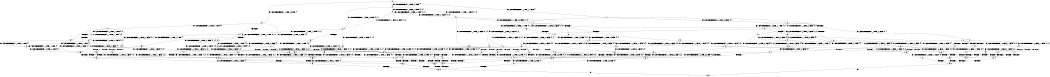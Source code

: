 digraph BCG {
size = "7, 10.5";
center = TRUE;
node [shape = circle];
0 [peripheries = 2];
0 -> 1 [label = "EX !1 !ATOMIC_EXCH_BRANCH (1, +1, TRUE, +1, 1, FALSE) !{}"];
0 -> 2 [label = "EX !2 !ATOMIC_EXCH_BRANCH (1, +0, TRUE, +0, 1, TRUE) !{}"];
0 -> 3 [label = "EX !0 !ATOMIC_EXCH_BRANCH (1, +1, TRUE, +0, 3, TRUE) !{}"];
1 -> 4 [label = "TERMINATE !1"];
1 -> 5 [label = "EX !2 !ATOMIC_EXCH_BRANCH (1, +0, TRUE, +0, 1, FALSE) !{0, 1}"];
1 -> 6 [label = "EX !0 !ATOMIC_EXCH_BRANCH (1, +1, TRUE, +0, 3, FALSE) !{0, 1}"];
2 -> 7 [label = "EX !1 !ATOMIC_EXCH_BRANCH (1, +1, TRUE, +1, 1, FALSE) !{0, 1, 2}"];
2 -> 8 [label = "EX !0 !ATOMIC_EXCH_BRANCH (1, +1, TRUE, +0, 3, TRUE) !{0, 1, 2}"];
2 -> 9 [label = "EX !2 !ATOMIC_EXCH_BRANCH (1, +0, TRUE, +0, 1, TRUE) !{0, 1, 2}"];
3 -> 10 [label = "TERMINATE !0"];
3 -> 11 [label = "EX !1 !ATOMIC_EXCH_BRANCH (1, +1, TRUE, +1, 1, TRUE) !{0}"];
3 -> 12 [label = "EX !2 !ATOMIC_EXCH_BRANCH (1, +0, TRUE, +0, 1, FALSE) !{0}"];
4 -> 13 [label = "EX !2 !ATOMIC_EXCH_BRANCH (1, +0, TRUE, +0, 1, FALSE) !{0}"];
4 -> 14 [label = "EX !0 !ATOMIC_EXCH_BRANCH (1, +1, TRUE, +0, 3, FALSE) !{0}"];
5 -> 15 [label = "TERMINATE !1"];
5 -> 16 [label = "TERMINATE !2"];
5 -> 17 [label = "EX !0 !ATOMIC_EXCH_BRANCH (1, +1, TRUE, +0, 3, TRUE) !{0, 1, 2}"];
6 -> 18 [label = "TERMINATE !1"];
6 -> 19 [label = "EX !2 !ATOMIC_EXCH_BRANCH (1, +0, TRUE, +0, 1, FALSE) !{0, 1}"];
6 -> 20 [label = "EX !0 !ATOMIC_EXCH_BRANCH (1, +0, FALSE, +1, 1, TRUE) !{0, 1}"];
7 -> 21 [label = "TERMINATE !1"];
7 -> 22 [label = "EX !0 !ATOMIC_EXCH_BRANCH (1, +1, TRUE, +0, 3, FALSE) !{0, 1, 2}"];
7 -> 23 [label = "EX !2 !ATOMIC_EXCH_BRANCH (1, +0, TRUE, +0, 1, FALSE) !{0, 1, 2}"];
8 -> 24 [label = "TERMINATE !0"];
8 -> 25 [label = "EX !1 !ATOMIC_EXCH_BRANCH (1, +1, TRUE, +1, 1, TRUE) !{0, 1, 2}"];
8 -> 26 [label = "EX !2 !ATOMIC_EXCH_BRANCH (1, +0, TRUE, +0, 1, FALSE) !{0, 1, 2}"];
9 -> 7 [label = "EX !1 !ATOMIC_EXCH_BRANCH (1, +1, TRUE, +1, 1, FALSE) !{0, 1, 2}"];
9 -> 8 [label = "EX !0 !ATOMIC_EXCH_BRANCH (1, +1, TRUE, +0, 3, TRUE) !{0, 1, 2}"];
9 -> 9 [label = "EX !2 !ATOMIC_EXCH_BRANCH (1, +0, TRUE, +0, 1, TRUE) !{0, 1, 2}"];
10 -> 27 [label = "EX !1 !ATOMIC_EXCH_BRANCH (1, +1, TRUE, +1, 1, TRUE) !{}"];
10 -> 28 [label = "EX !2 !ATOMIC_EXCH_BRANCH (1, +0, TRUE, +0, 1, FALSE) !{}"];
11 -> 29 [label = "TERMINATE !0"];
11 -> 30 [label = "EX !2 !ATOMIC_EXCH_BRANCH (1, +0, TRUE, +0, 1, FALSE) !{0, 1}"];
11 -> 31 [label = "EX !1 !ATOMIC_EXCH_BRANCH (1, +1, TRUE, +1, 1, TRUE) !{0, 1}"];
12 -> 32 [label = "TERMINATE !2"];
12 -> 33 [label = "TERMINATE !0"];
12 -> 17 [label = "EX !1 !ATOMIC_EXCH_BRANCH (1, +1, TRUE, +1, 1, FALSE) !{0, 1, 2}"];
13 -> 34 [label = "TERMINATE !2"];
13 -> 35 [label = "EX !0 !ATOMIC_EXCH_BRANCH (1, +1, TRUE, +0, 3, TRUE) !{0, 2}"];
14 -> 36 [label = "EX !2 !ATOMIC_EXCH_BRANCH (1, +0, TRUE, +0, 1, FALSE) !{0}"];
14 -> 37 [label = "EX !0 !ATOMIC_EXCH_BRANCH (1, +0, FALSE, +1, 1, TRUE) !{0}"];
15 -> 34 [label = "TERMINATE !2"];
15 -> 35 [label = "EX !0 !ATOMIC_EXCH_BRANCH (1, +1, TRUE, +0, 3, TRUE) !{0, 2}"];
16 -> 34 [label = "TERMINATE !1"];
16 -> 38 [label = "EX !0 !ATOMIC_EXCH_BRANCH (1, +1, TRUE, +0, 3, TRUE) !{0, 1}"];
17 -> 39 [label = "TERMINATE !1"];
17 -> 40 [label = "TERMINATE !2"];
17 -> 41 [label = "TERMINATE !0"];
18 -> 36 [label = "EX !2 !ATOMIC_EXCH_BRANCH (1, +0, TRUE, +0, 1, FALSE) !{0}"];
18 -> 37 [label = "EX !0 !ATOMIC_EXCH_BRANCH (1, +0, FALSE, +1, 1, TRUE) !{0}"];
19 -> 42 [label = "TERMINATE !1"];
19 -> 43 [label = "TERMINATE !2"];
19 -> 44 [label = "EX !0 !ATOMIC_EXCH_BRANCH (1, +0, FALSE, +1, 1, FALSE) !{0, 1, 2}"];
20 -> 45 [label = "TERMINATE !1"];
20 -> 46 [label = "EX !2 !ATOMIC_EXCH_BRANCH (1, +0, TRUE, +0, 1, FALSE) !{0, 1}"];
20 -> 6 [label = "EX !0 !ATOMIC_EXCH_BRANCH (1, +1, TRUE, +0, 3, FALSE) !{0, 1}"];
21 -> 47 [label = "EX !0 !ATOMIC_EXCH_BRANCH (1, +1, TRUE, +0, 3, FALSE) !{0, 2}"];
21 -> 48 [label = "EX !2 !ATOMIC_EXCH_BRANCH (1, +0, TRUE, +0, 1, FALSE) !{0, 2}"];
22 -> 49 [label = "TERMINATE !1"];
22 -> 50 [label = "EX !2 !ATOMIC_EXCH_BRANCH (1, +0, TRUE, +0, 1, FALSE) !{0, 1, 2}"];
22 -> 51 [label = "EX !0 !ATOMIC_EXCH_BRANCH (1, +0, FALSE, +1, 1, TRUE) !{0, 1, 2}"];
23 -> 15 [label = "TERMINATE !1"];
23 -> 16 [label = "TERMINATE !2"];
23 -> 17 [label = "EX !0 !ATOMIC_EXCH_BRANCH (1, +1, TRUE, +0, 3, TRUE) !{0, 1, 2}"];
24 -> 52 [label = "EX !1 !ATOMIC_EXCH_BRANCH (1, +1, TRUE, +1, 1, TRUE) !{1, 2}"];
24 -> 53 [label = "EX !2 !ATOMIC_EXCH_BRANCH (1, +0, TRUE, +0, 1, FALSE) !{1, 2}"];
25 -> 54 [label = "TERMINATE !0"];
25 -> 55 [label = "EX !2 !ATOMIC_EXCH_BRANCH (1, +0, TRUE, +0, 1, FALSE) !{0, 1, 2}"];
25 -> 25 [label = "EX !1 !ATOMIC_EXCH_BRANCH (1, +1, TRUE, +1, 1, TRUE) !{0, 1, 2}"];
26 -> 32 [label = "TERMINATE !2"];
26 -> 33 [label = "TERMINATE !0"];
26 -> 17 [label = "EX !1 !ATOMIC_EXCH_BRANCH (1, +1, TRUE, +1, 1, FALSE) !{0, 1, 2}"];
27 -> 56 [label = "EX !2 !ATOMIC_EXCH_BRANCH (1, +0, TRUE, +0, 1, FALSE) !{1}"];
27 -> 57 [label = "EX !1 !ATOMIC_EXCH_BRANCH (1, +1, TRUE, +1, 1, TRUE) !{1}"];
28 -> 58 [label = "TERMINATE !2"];
28 -> 59 [label = "EX !1 !ATOMIC_EXCH_BRANCH (1, +1, TRUE, +1, 1, FALSE) !{1, 2}"];
29 -> 56 [label = "EX !2 !ATOMIC_EXCH_BRANCH (1, +0, TRUE, +0, 1, FALSE) !{1}"];
29 -> 57 [label = "EX !1 !ATOMIC_EXCH_BRANCH (1, +1, TRUE, +1, 1, TRUE) !{1}"];
30 -> 60 [label = "TERMINATE !2"];
30 -> 61 [label = "TERMINATE !0"];
30 -> 17 [label = "EX !1 !ATOMIC_EXCH_BRANCH (1, +1, TRUE, +1, 1, FALSE) !{0, 1, 2}"];
31 -> 29 [label = "TERMINATE !0"];
31 -> 30 [label = "EX !2 !ATOMIC_EXCH_BRANCH (1, +0, TRUE, +0, 1, FALSE) !{0, 1}"];
31 -> 31 [label = "EX !1 !ATOMIC_EXCH_BRANCH (1, +1, TRUE, +1, 1, TRUE) !{0, 1}"];
32 -> 58 [label = "TERMINATE !0"];
32 -> 38 [label = "EX !1 !ATOMIC_EXCH_BRANCH (1, +1, TRUE, +1, 1, FALSE) !{0, 1}"];
33 -> 58 [label = "TERMINATE !2"];
33 -> 59 [label = "EX !1 !ATOMIC_EXCH_BRANCH (1, +1, TRUE, +1, 1, FALSE) !{1, 2}"];
34 -> 62 [label = "EX !0 !ATOMIC_EXCH_BRANCH (1, +1, TRUE, +0, 3, TRUE) !{0}"];
35 -> 63 [label = "TERMINATE !2"];
35 -> 64 [label = "TERMINATE !0"];
36 -> 65 [label = "TERMINATE !2"];
36 -> 66 [label = "EX !0 !ATOMIC_EXCH_BRANCH (1, +0, FALSE, +1, 1, FALSE) !{0, 2}"];
37 -> 67 [label = "EX !2 !ATOMIC_EXCH_BRANCH (1, +0, TRUE, +0, 1, FALSE) !{0}"];
37 -> 14 [label = "EX !0 !ATOMIC_EXCH_BRANCH (1, +1, TRUE, +0, 3, FALSE) !{0}"];
38 -> 63 [label = "TERMINATE !1"];
38 -> 68 [label = "TERMINATE !0"];
39 -> 63 [label = "TERMINATE !2"];
39 -> 64 [label = "TERMINATE !0"];
40 -> 63 [label = "TERMINATE !1"];
40 -> 68 [label = "TERMINATE !0"];
41 -> 64 [label = "TERMINATE !1"];
41 -> 68 [label = "TERMINATE !2"];
42 -> 65 [label = "TERMINATE !2"];
42 -> 66 [label = "EX !0 !ATOMIC_EXCH_BRANCH (1, +0, FALSE, +1, 1, FALSE) !{0, 2}"];
43 -> 65 [label = "TERMINATE !1"];
43 -> 69 [label = "EX !0 !ATOMIC_EXCH_BRANCH (1, +0, FALSE, +1, 1, FALSE) !{0, 1}"];
44 -> 70 [label = "TERMINATE !1"];
44 -> 71 [label = "TERMINATE !2"];
44 -> 72 [label = "TERMINATE !0"];
45 -> 67 [label = "EX !2 !ATOMIC_EXCH_BRANCH (1, +0, TRUE, +0, 1, FALSE) !{0}"];
45 -> 14 [label = "EX !0 !ATOMIC_EXCH_BRANCH (1, +1, TRUE, +0, 3, FALSE) !{0}"];
46 -> 73 [label = "TERMINATE !1"];
46 -> 74 [label = "TERMINATE !2"];
46 -> 17 [label = "EX !0 !ATOMIC_EXCH_BRANCH (1, +1, TRUE, +0, 3, TRUE) !{0, 1, 2}"];
47 -> 75 [label = "EX !2 !ATOMIC_EXCH_BRANCH (1, +0, TRUE, +0, 1, FALSE) !{0, 2}"];
47 -> 76 [label = "EX !0 !ATOMIC_EXCH_BRANCH (1, +0, FALSE, +1, 1, TRUE) !{0, 2}"];
48 -> 34 [label = "TERMINATE !2"];
48 -> 35 [label = "EX !0 !ATOMIC_EXCH_BRANCH (1, +1, TRUE, +0, 3, TRUE) !{0, 2}"];
49 -> 75 [label = "EX !2 !ATOMIC_EXCH_BRANCH (1, +0, TRUE, +0, 1, FALSE) !{0, 2}"];
49 -> 76 [label = "EX !0 !ATOMIC_EXCH_BRANCH (1, +0, FALSE, +1, 1, TRUE) !{0, 2}"];
50 -> 42 [label = "TERMINATE !1"];
50 -> 43 [label = "TERMINATE !2"];
50 -> 44 [label = "EX !0 !ATOMIC_EXCH_BRANCH (1, +0, FALSE, +1, 1, FALSE) !{0, 1, 2}"];
51 -> 77 [label = "TERMINATE !1"];
51 -> 78 [label = "EX !2 !ATOMIC_EXCH_BRANCH (1, +0, TRUE, +0, 1, FALSE) !{0, 1, 2}"];
51 -> 22 [label = "EX !0 !ATOMIC_EXCH_BRANCH (1, +1, TRUE, +0, 3, FALSE) !{0, 1, 2}"];
52 -> 79 [label = "EX !2 !ATOMIC_EXCH_BRANCH (1, +0, TRUE, +0, 1, FALSE) !{1, 2}"];
52 -> 52 [label = "EX !1 !ATOMIC_EXCH_BRANCH (1, +1, TRUE, +1, 1, TRUE) !{1, 2}"];
53 -> 58 [label = "TERMINATE !2"];
53 -> 59 [label = "EX !1 !ATOMIC_EXCH_BRANCH (1, +1, TRUE, +1, 1, FALSE) !{1, 2}"];
54 -> 79 [label = "EX !2 !ATOMIC_EXCH_BRANCH (1, +0, TRUE, +0, 1, FALSE) !{1, 2}"];
54 -> 52 [label = "EX !1 !ATOMIC_EXCH_BRANCH (1, +1, TRUE, +1, 1, TRUE) !{1, 2}"];
55 -> 60 [label = "TERMINATE !2"];
55 -> 61 [label = "TERMINATE !0"];
55 -> 17 [label = "EX !1 !ATOMIC_EXCH_BRANCH (1, +1, TRUE, +1, 1, FALSE) !{0, 1, 2}"];
56 -> 80 [label = "TERMINATE !2"];
56 -> 59 [label = "EX !1 !ATOMIC_EXCH_BRANCH (1, +1, TRUE, +1, 1, FALSE) !{1, 2}"];
57 -> 56 [label = "EX !2 !ATOMIC_EXCH_BRANCH (1, +0, TRUE, +0, 1, FALSE) !{1}"];
57 -> 57 [label = "EX !1 !ATOMIC_EXCH_BRANCH (1, +1, TRUE, +1, 1, TRUE) !{1}"];
58 -> 81 [label = "EX !1 !ATOMIC_EXCH_BRANCH (1, +1, TRUE, +1, 1, FALSE) !{1}"];
59 -> 64 [label = "TERMINATE !1"];
59 -> 68 [label = "TERMINATE !2"];
60 -> 80 [label = "TERMINATE !0"];
60 -> 38 [label = "EX !1 !ATOMIC_EXCH_BRANCH (1, +1, TRUE, +1, 1, FALSE) !{0, 1}"];
61 -> 80 [label = "TERMINATE !2"];
61 -> 59 [label = "EX !1 !ATOMIC_EXCH_BRANCH (1, +1, TRUE, +1, 1, FALSE) !{1, 2}"];
62 -> 82 [label = "TERMINATE !0"];
63 -> 82 [label = "TERMINATE !0"];
64 -> 82 [label = "TERMINATE !2"];
65 -> 83 [label = "EX !0 !ATOMIC_EXCH_BRANCH (1, +0, FALSE, +1, 1, FALSE) !{0}"];
66 -> 84 [label = "TERMINATE !2"];
66 -> 85 [label = "TERMINATE !0"];
67 -> 86 [label = "TERMINATE !2"];
67 -> 35 [label = "EX !0 !ATOMIC_EXCH_BRANCH (1, +1, TRUE, +0, 3, TRUE) !{0, 2}"];
68 -> 82 [label = "TERMINATE !1"];
69 -> 84 [label = "TERMINATE !1"];
69 -> 87 [label = "TERMINATE !0"];
70 -> 84 [label = "TERMINATE !2"];
70 -> 85 [label = "TERMINATE !0"];
71 -> 84 [label = "TERMINATE !1"];
71 -> 87 [label = "TERMINATE !0"];
72 -> 85 [label = "TERMINATE !1"];
72 -> 87 [label = "TERMINATE !2"];
73 -> 86 [label = "TERMINATE !2"];
73 -> 35 [label = "EX !0 !ATOMIC_EXCH_BRANCH (1, +1, TRUE, +0, 3, TRUE) !{0, 2}"];
74 -> 86 [label = "TERMINATE !1"];
74 -> 38 [label = "EX !0 !ATOMIC_EXCH_BRANCH (1, +1, TRUE, +0, 3, TRUE) !{0, 1}"];
75 -> 65 [label = "TERMINATE !2"];
75 -> 66 [label = "EX !0 !ATOMIC_EXCH_BRANCH (1, +0, FALSE, +1, 1, FALSE) !{0, 2}"];
76 -> 88 [label = "EX !2 !ATOMIC_EXCH_BRANCH (1, +0, TRUE, +0, 1, FALSE) !{0, 2}"];
76 -> 47 [label = "EX !0 !ATOMIC_EXCH_BRANCH (1, +1, TRUE, +0, 3, FALSE) !{0, 2}"];
77 -> 88 [label = "EX !2 !ATOMIC_EXCH_BRANCH (1, +0, TRUE, +0, 1, FALSE) !{0, 2}"];
77 -> 47 [label = "EX !0 !ATOMIC_EXCH_BRANCH (1, +1, TRUE, +0, 3, FALSE) !{0, 2}"];
78 -> 73 [label = "TERMINATE !1"];
78 -> 74 [label = "TERMINATE !2"];
78 -> 17 [label = "EX !0 !ATOMIC_EXCH_BRANCH (1, +1, TRUE, +0, 3, TRUE) !{0, 1, 2}"];
79 -> 80 [label = "TERMINATE !2"];
79 -> 59 [label = "EX !1 !ATOMIC_EXCH_BRANCH (1, +1, TRUE, +1, 1, FALSE) !{1, 2}"];
80 -> 81 [label = "EX !1 !ATOMIC_EXCH_BRANCH (1, +1, TRUE, +1, 1, FALSE) !{1}"];
81 -> 82 [label = "TERMINATE !1"];
82 -> 89 [label = "exit"];
83 -> 90 [label = "TERMINATE !0"];
84 -> 90 [label = "TERMINATE !0"];
85 -> 90 [label = "TERMINATE !2"];
86 -> 62 [label = "EX !0 !ATOMIC_EXCH_BRANCH (1, +1, TRUE, +0, 3, TRUE) !{0}"];
87 -> 90 [label = "TERMINATE !1"];
88 -> 86 [label = "TERMINATE !2"];
88 -> 35 [label = "EX !0 !ATOMIC_EXCH_BRANCH (1, +1, TRUE, +0, 3, TRUE) !{0, 2}"];
90 -> 89 [label = "exit"];
}
